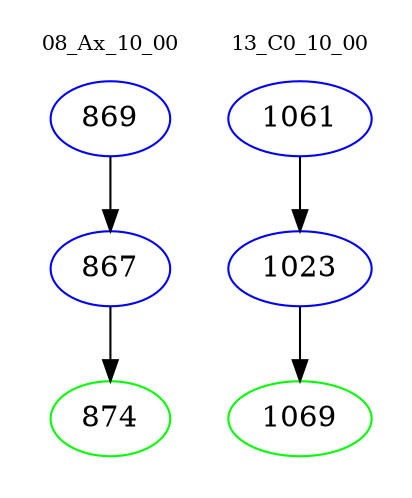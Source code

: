 digraph{
subgraph cluster_0 {
color = white
label = "08_Ax_10_00";
fontsize=10;
T0_869 [label="869", color="blue"]
T0_869 -> T0_867 [color="black"]
T0_867 [label="867", color="blue"]
T0_867 -> T0_874 [color="black"]
T0_874 [label="874", color="green"]
}
subgraph cluster_1 {
color = white
label = "13_C0_10_00";
fontsize=10;
T1_1061 [label="1061", color="blue"]
T1_1061 -> T1_1023 [color="black"]
T1_1023 [label="1023", color="blue"]
T1_1023 -> T1_1069 [color="black"]
T1_1069 [label="1069", color="green"]
}
}
